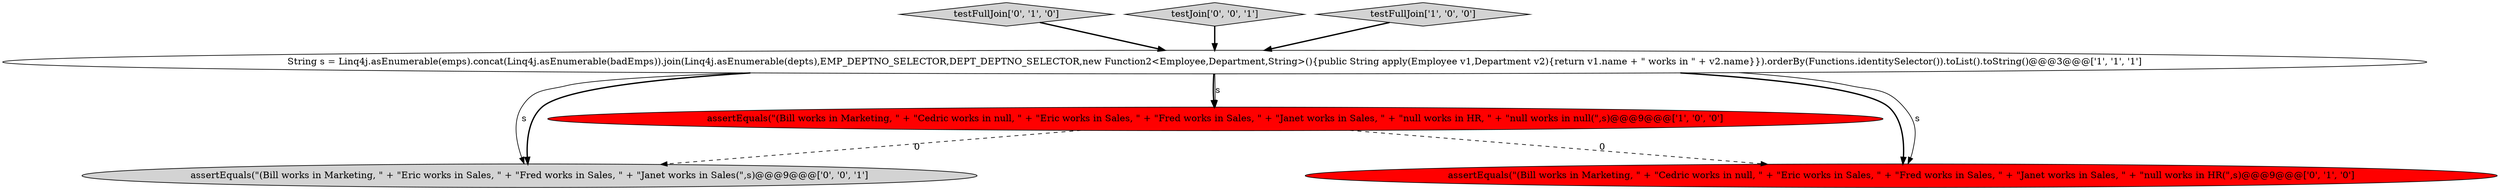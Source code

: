 digraph {
4 [style = filled, label = "testFullJoin['0', '1', '0']", fillcolor = lightgray, shape = diamond image = "AAA0AAABBB2BBB"];
5 [style = filled, label = "testJoin['0', '0', '1']", fillcolor = lightgray, shape = diamond image = "AAA0AAABBB3BBB"];
2 [style = filled, label = "assertEquals(\"(Bill works in Marketing, \" + \"Cedric works in null, \" + \"Eric works in Sales, \" + \"Fred works in Sales, \" + \"Janet works in Sales, \" + \"null works in HR, \" + \"null works in null(\",s)@@@9@@@['1', '0', '0']", fillcolor = red, shape = ellipse image = "AAA1AAABBB1BBB"];
6 [style = filled, label = "assertEquals(\"(Bill works in Marketing, \" + \"Eric works in Sales, \" + \"Fred works in Sales, \" + \"Janet works in Sales(\",s)@@@9@@@['0', '0', '1']", fillcolor = lightgray, shape = ellipse image = "AAA0AAABBB3BBB"];
1 [style = filled, label = "String s = Linq4j.asEnumerable(emps).concat(Linq4j.asEnumerable(badEmps)).join(Linq4j.asEnumerable(depts),EMP_DEPTNO_SELECTOR,DEPT_DEPTNO_SELECTOR,new Function2<Employee,Department,String>(){public String apply(Employee v1,Department v2){return v1.name + \" works in \" + v2.name}}).orderBy(Functions.identitySelector()).toList().toString()@@@3@@@['1', '1', '1']", fillcolor = white, shape = ellipse image = "AAA0AAABBB1BBB"];
3 [style = filled, label = "assertEquals(\"(Bill works in Marketing, \" + \"Cedric works in null, \" + \"Eric works in Sales, \" + \"Fred works in Sales, \" + \"Janet works in Sales, \" + \"null works in HR(\",s)@@@9@@@['0', '1', '0']", fillcolor = red, shape = ellipse image = "AAA1AAABBB2BBB"];
0 [style = filled, label = "testFullJoin['1', '0', '0']", fillcolor = lightgray, shape = diamond image = "AAA0AAABBB1BBB"];
1->3 [style = bold, label=""];
5->1 [style = bold, label=""];
1->2 [style = bold, label=""];
4->1 [style = bold, label=""];
1->6 [style = bold, label=""];
2->3 [style = dashed, label="0"];
0->1 [style = bold, label=""];
1->6 [style = solid, label="s"];
1->3 [style = solid, label="s"];
1->2 [style = solid, label="s"];
2->6 [style = dashed, label="0"];
}
